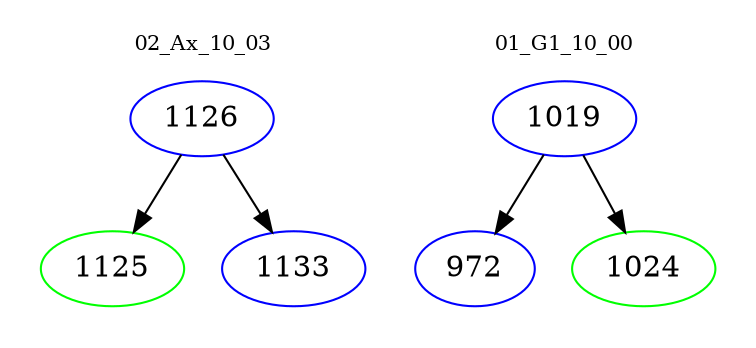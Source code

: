 digraph{
subgraph cluster_0 {
color = white
label = "02_Ax_10_03";
fontsize=10;
T0_1126 [label="1126", color="blue"]
T0_1126 -> T0_1125 [color="black"]
T0_1125 [label="1125", color="green"]
T0_1126 -> T0_1133 [color="black"]
T0_1133 [label="1133", color="blue"]
}
subgraph cluster_1 {
color = white
label = "01_G1_10_00";
fontsize=10;
T1_1019 [label="1019", color="blue"]
T1_1019 -> T1_972 [color="black"]
T1_972 [label="972", color="blue"]
T1_1019 -> T1_1024 [color="black"]
T1_1024 [label="1024", color="green"]
}
}
